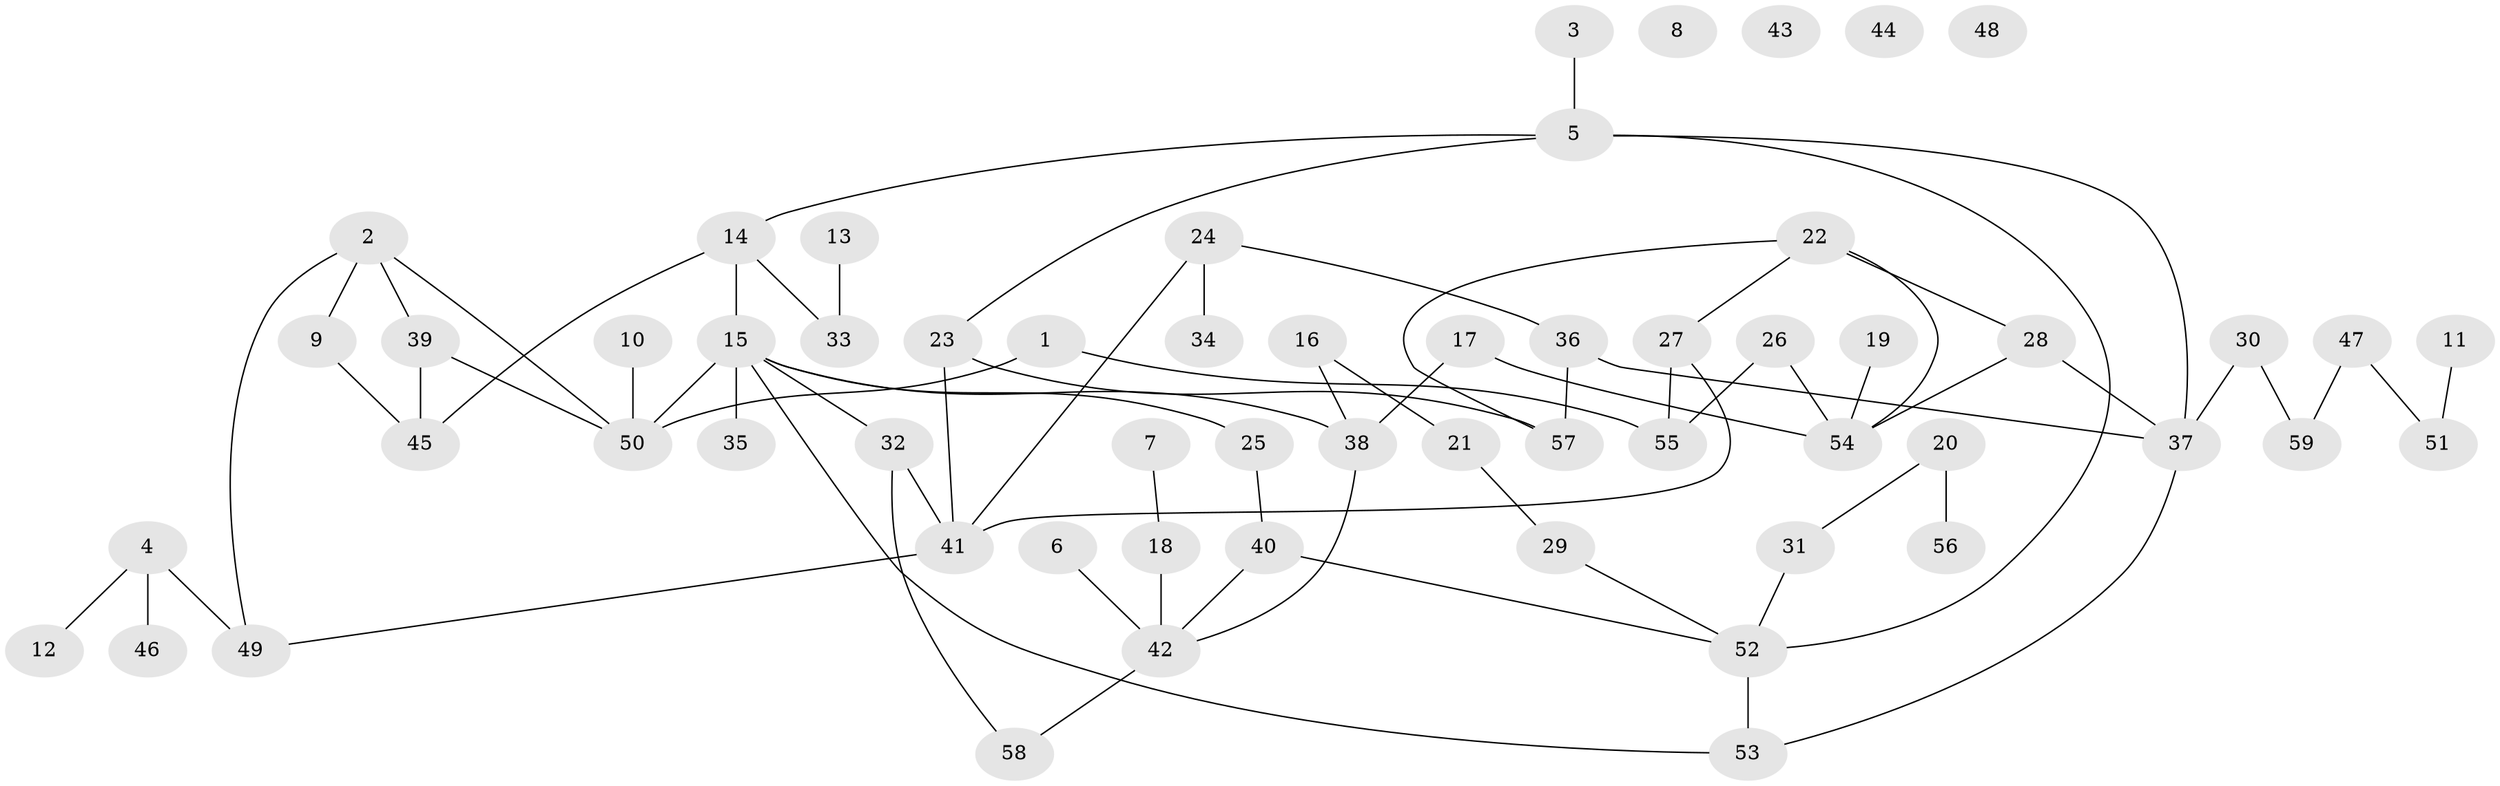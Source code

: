 // coarse degree distribution, {1: 0.1951219512195122, 0: 0.0975609756097561, 2: 0.3902439024390244, 4: 0.1951219512195122, 3: 0.07317073170731707, 5: 0.024390243902439025, 10: 0.024390243902439025}
// Generated by graph-tools (version 1.1) at 2025/42/03/04/25 21:42:36]
// undirected, 59 vertices, 73 edges
graph export_dot {
graph [start="1"]
  node [color=gray90,style=filled];
  1;
  2;
  3;
  4;
  5;
  6;
  7;
  8;
  9;
  10;
  11;
  12;
  13;
  14;
  15;
  16;
  17;
  18;
  19;
  20;
  21;
  22;
  23;
  24;
  25;
  26;
  27;
  28;
  29;
  30;
  31;
  32;
  33;
  34;
  35;
  36;
  37;
  38;
  39;
  40;
  41;
  42;
  43;
  44;
  45;
  46;
  47;
  48;
  49;
  50;
  51;
  52;
  53;
  54;
  55;
  56;
  57;
  58;
  59;
  1 -- 50;
  1 -- 55;
  2 -- 9;
  2 -- 39;
  2 -- 49;
  2 -- 50;
  3 -- 5;
  4 -- 12;
  4 -- 46;
  4 -- 49;
  5 -- 14;
  5 -- 23;
  5 -- 37;
  5 -- 52;
  6 -- 42;
  7 -- 18;
  9 -- 45;
  10 -- 50;
  11 -- 51;
  13 -- 33;
  14 -- 15;
  14 -- 33;
  14 -- 45;
  15 -- 25;
  15 -- 32;
  15 -- 35;
  15 -- 38;
  15 -- 50;
  15 -- 53;
  16 -- 21;
  16 -- 38;
  17 -- 38;
  17 -- 54;
  18 -- 42;
  19 -- 54;
  20 -- 31;
  20 -- 56;
  21 -- 29;
  22 -- 27;
  22 -- 28;
  22 -- 54;
  22 -- 57;
  23 -- 41;
  23 -- 57;
  24 -- 34;
  24 -- 36;
  24 -- 41;
  25 -- 40;
  26 -- 54;
  26 -- 55;
  27 -- 41;
  27 -- 55;
  28 -- 37;
  28 -- 54;
  29 -- 52;
  30 -- 37;
  30 -- 59;
  31 -- 52;
  32 -- 41;
  32 -- 58;
  36 -- 37;
  36 -- 57;
  37 -- 53;
  38 -- 42;
  39 -- 45;
  39 -- 50;
  40 -- 42;
  40 -- 52;
  41 -- 49;
  42 -- 58;
  47 -- 51;
  47 -- 59;
  52 -- 53;
}
